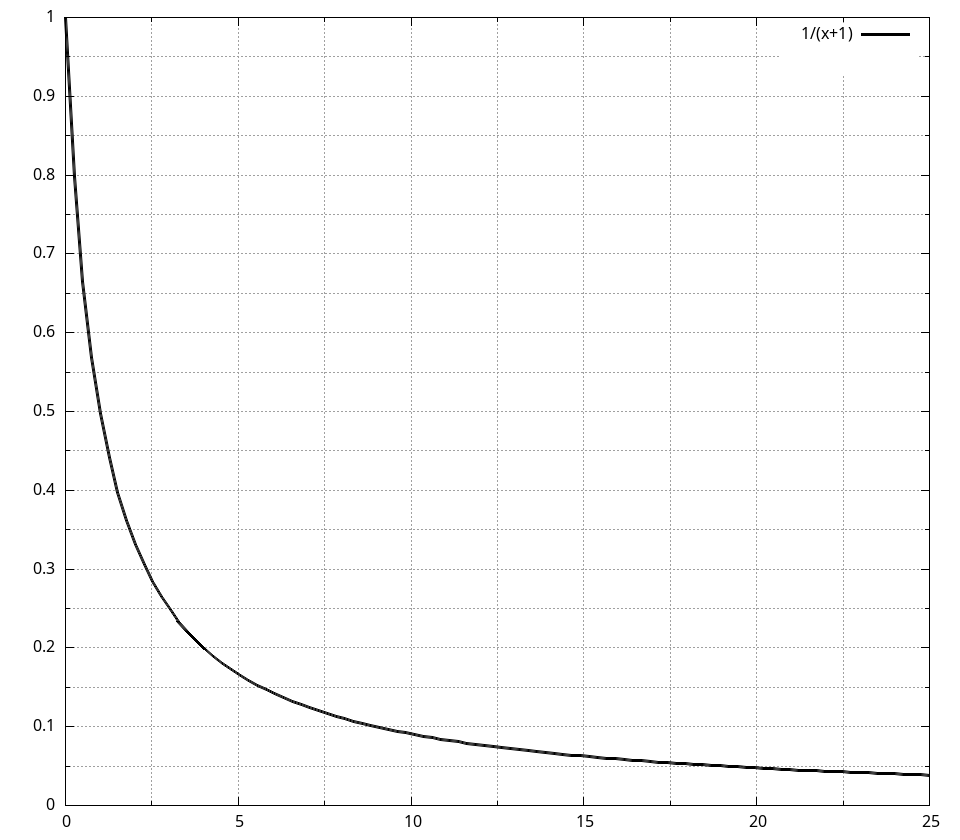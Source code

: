 
set mxtics 2
set mytics 2
set grid
set grid mxtics
set grid mytics
set grid xtics ytics
set xrange [0:25] 

set style line 1 lc "#000000" lw 3
set style line 2 lc "#0000FF" lw 3
set style line 3 lc "#FF0000" lw 3
set style line 4 lc "#00FF00" lw 3
set style line 5 lc "#FF00FF" lw 3
set style line 6 lc "#FF8833" lw 3

set term png size 960,840 font 20 enhanced
set output 'ab_ivp3.png'

f(x)=1/(x+1)

plot f(x) title '1/(x+1)' with lines linestyle 1,\
'output_ivp3_ab1_t0p19' using ($1):($2) title 'AB1_0p19' with lines linestyle 2,\
'output_ivp3_ab1_t0p21' using ($1):($2) title 'AB1_0p21' with lines linestyle 3


